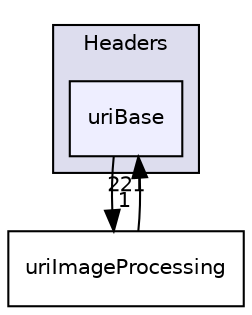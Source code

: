 digraph "uriBase" {
  compound=true
  node [ fontsize="10", fontname="Helvetica"];
  edge [ labelfontsize="10", labelfontname="Helvetica"];
  subgraph clusterdir_3ed09e8ce6640af79318ee4a8db1ede0 {
    graph [ bgcolor="#ddddee", pencolor="black", label="Headers" fontname="Helvetica", fontsize="10", URL="dir_3ed09e8ce6640af79318ee4a8db1ede0.html"]
  dir_26171669b93c5a18bd4e2e3169ff538c [shape=box, label="uriBase", style="filled", fillcolor="#eeeeff", pencolor="black", URL="dir_26171669b93c5a18bd4e2e3169ff538c.html"];
  }
  dir_fbc5c5a5e1e5e84da185fb20d18dfe0d [shape=box label="uriImageProcessing" URL="dir_fbc5c5a5e1e5e84da185fb20d18dfe0d.html"];
  dir_26171669b93c5a18bd4e2e3169ff538c->dir_fbc5c5a5e1e5e84da185fb20d18dfe0d [headlabel="1", labeldistance=1.5 headhref="dir_000032_000009.html"];
  dir_fbc5c5a5e1e5e84da185fb20d18dfe0d->dir_26171669b93c5a18bd4e2e3169ff538c [headlabel="221", labeldistance=1.5 headhref="dir_000009_000032.html"];
}

